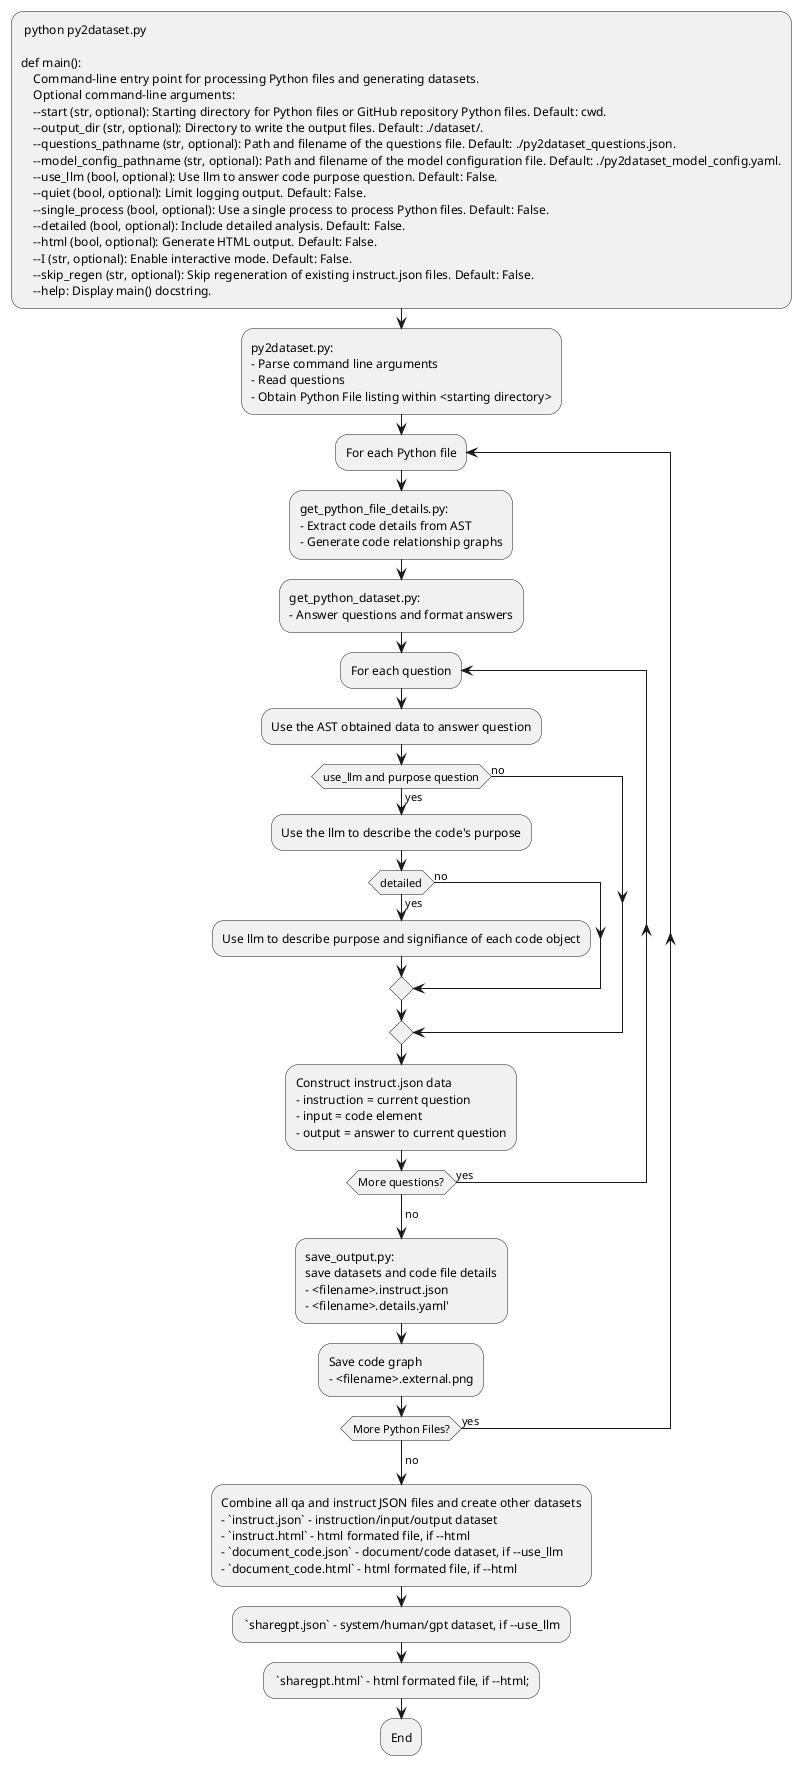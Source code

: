 @startuml
'Used to create py2dataset.png from https://www.plantuml.com/plantuml/uml'
: python py2dataset.py 

def main():
    Command-line entry point for processing Python files and generating datasets.
    Optional command-line arguments:
    --start (str, optional): Starting directory for Python files or GitHub repository Python files. Default: cwd.
    --output_dir (str, optional): Directory to write the output files. Default: ./dataset/.
    --questions_pathname (str, optional): Path and filename of the questions file. Default: ./py2dataset_questions.json.
    --model_config_pathname (str, optional): Path and filename of the model configuration file. Default: ./py2dataset_model_config.yaml.
    --use_llm (bool, optional): Use llm to answer code purpose question. Default: False.
    --quiet (bool, optional): Limit logging output. Default: False.
    --single_process (bool, optional): Use a single process to process Python files. Default: False.
    --detailed (bool, optional): Include detailed analysis. Default: False.
    --html (bool, optional): Generate HTML output. Default: False.
    --I (str, optional): Enable interactive mode. Default: False.
    --skip_regen (str, optional): Skip regeneration of existing instruct.json files. Default: False.
    --help: Display main() docstring.;

:py2dataset.py:
- Parse command line arguments
- Read questions
- Obtain Python File listing within <starting directory>;

Repeat :For each Python file;

:get_python_file_details.py:
- Extract code details from AST
- Generate code relationship graphs;
:get_python_dataset.py: 
- Answer questions and format answers;

Repeat :For each question;
:Use the AST obtained data to answer question;
if (use_llm and purpose question) then (yes)
  :Use the llm to describe the code's purpose;
  if (detailed) then (yes)
    :Use llm to describe purpose and signifiance of each code object;
  else (no)
  endif
else (no)
endif
     
:Construct instruct.json data
- instruction = current question
- input = code element
- output = answer to current question;

Repeat while (More questions?) is (yes)
->no;

:save_output.py:
save datasets and code file details
- <filename>.instruct.json
- <filename>.details.yaml';

:Save code graph
- <filename>.external.png;

Repeat while (More Python Files?) is (yes)
->no;

:Combine all qa and instruct JSON files and create other datasets
- `instruct.json` - instruction/input/output dataset
- `instruct.html` - html formated file, if --html
- `document_code.json` - document/code dataset, if --use_llm
- `document_code.html` - html formated file, if --html;
- `sharegpt.json` - system/human/gpt dataset, if --use_llm
- `sharegpt.html` - html formated file, if --html;

:End;

@enduml